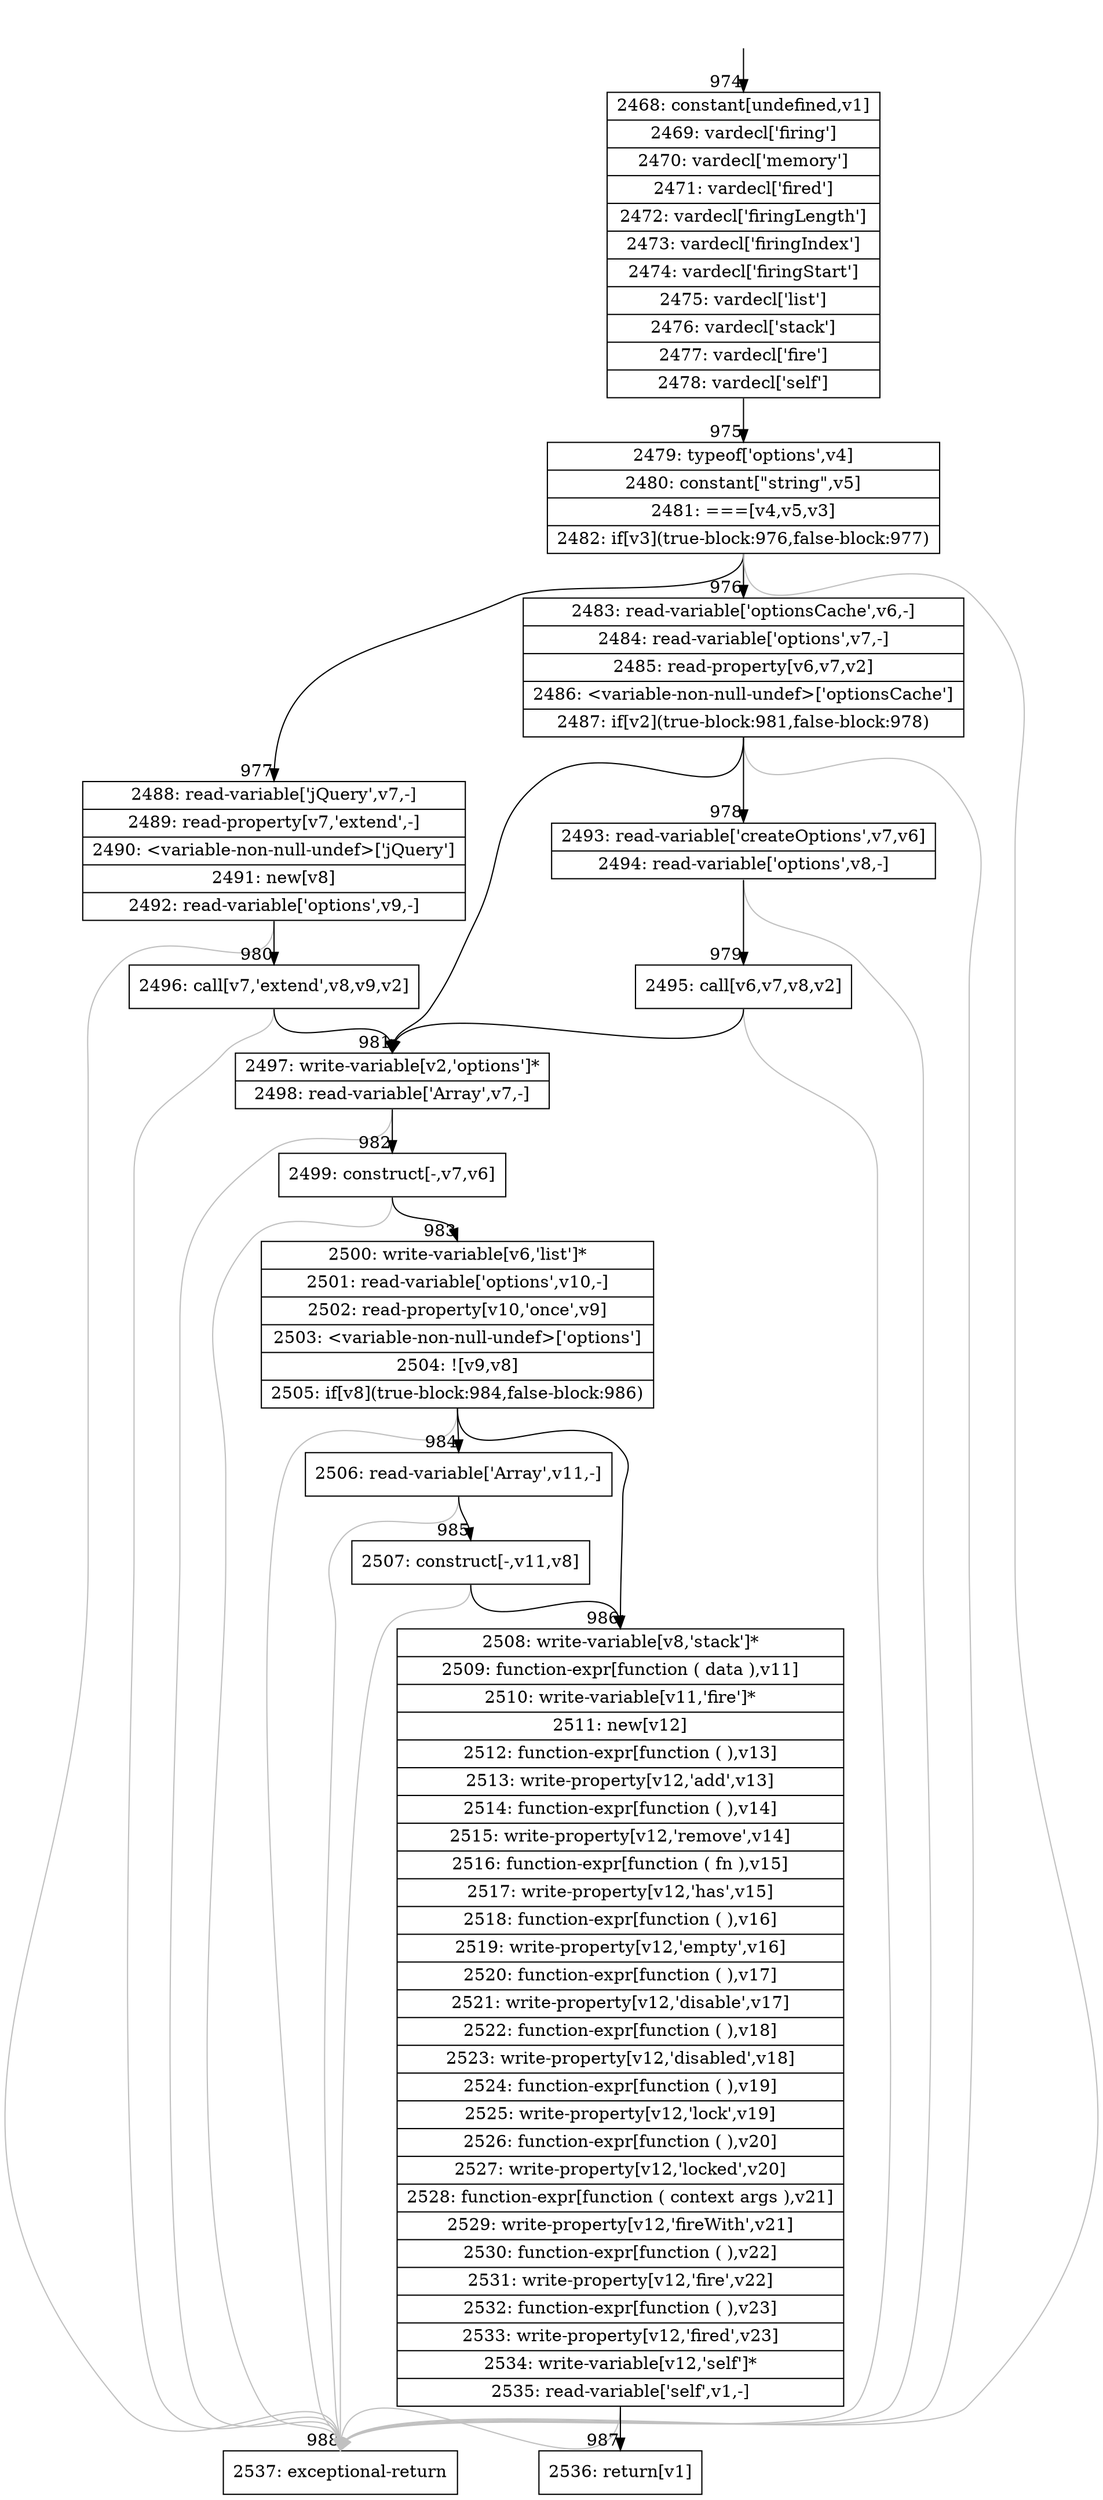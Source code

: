 digraph {
rankdir="TD"
BB_entry59[shape=none,label=""];
BB_entry59 -> BB974 [tailport=s, headport=n, headlabel="    974"]
BB974 [shape=record label="{2468: constant[undefined,v1]|2469: vardecl['firing']|2470: vardecl['memory']|2471: vardecl['fired']|2472: vardecl['firingLength']|2473: vardecl['firingIndex']|2474: vardecl['firingStart']|2475: vardecl['list']|2476: vardecl['stack']|2477: vardecl['fire']|2478: vardecl['self']}" ] 
BB974 -> BB975 [tailport=s, headport=n, headlabel="      975"]
BB975 [shape=record label="{2479: typeof['options',v4]|2480: constant[\"string\",v5]|2481: ===[v4,v5,v3]|2482: if[v3](true-block:976,false-block:977)}" ] 
BB975 -> BB976 [tailport=s, headport=n, headlabel="      976"]
BB975 -> BB977 [tailport=s, headport=n, headlabel="      977"]
BB975 -> BB988 [tailport=s, headport=n, color=gray, headlabel="      988"]
BB976 [shape=record label="{2483: read-variable['optionsCache',v6,-]|2484: read-variable['options',v7,-]|2485: read-property[v6,v7,v2]|2486: \<variable-non-null-undef\>['optionsCache']|2487: if[v2](true-block:981,false-block:978)}" ] 
BB976 -> BB981 [tailport=s, headport=n, headlabel="      981"]
BB976 -> BB978 [tailport=s, headport=n, headlabel="      978"]
BB976 -> BB988 [tailport=s, headport=n, color=gray]
BB977 [shape=record label="{2488: read-variable['jQuery',v7,-]|2489: read-property[v7,'extend',-]|2490: \<variable-non-null-undef\>['jQuery']|2491: new[v8]|2492: read-variable['options',v9,-]}" ] 
BB977 -> BB980 [tailport=s, headport=n, headlabel="      980"]
BB977 -> BB988 [tailport=s, headport=n, color=gray]
BB978 [shape=record label="{2493: read-variable['createOptions',v7,v6]|2494: read-variable['options',v8,-]}" ] 
BB978 -> BB979 [tailport=s, headport=n, headlabel="      979"]
BB978 -> BB988 [tailport=s, headport=n, color=gray]
BB979 [shape=record label="{2495: call[v6,v7,v8,v2]}" ] 
BB979 -> BB981 [tailport=s, headport=n]
BB979 -> BB988 [tailport=s, headport=n, color=gray]
BB980 [shape=record label="{2496: call[v7,'extend',v8,v9,v2]}" ] 
BB980 -> BB981 [tailport=s, headport=n]
BB980 -> BB988 [tailport=s, headport=n, color=gray]
BB981 [shape=record label="{2497: write-variable[v2,'options']*|2498: read-variable['Array',v7,-]}" ] 
BB981 -> BB982 [tailport=s, headport=n, headlabel="      982"]
BB981 -> BB988 [tailport=s, headport=n, color=gray]
BB982 [shape=record label="{2499: construct[-,v7,v6]}" ] 
BB982 -> BB983 [tailport=s, headport=n, headlabel="      983"]
BB982 -> BB988 [tailport=s, headport=n, color=gray]
BB983 [shape=record label="{2500: write-variable[v6,'list']*|2501: read-variable['options',v10,-]|2502: read-property[v10,'once',v9]|2503: \<variable-non-null-undef\>['options']|2504: ![v9,v8]|2505: if[v8](true-block:984,false-block:986)}" ] 
BB983 -> BB986 [tailport=s, headport=n, headlabel="      986"]
BB983 -> BB984 [tailport=s, headport=n, headlabel="      984"]
BB983 -> BB988 [tailport=s, headport=n, color=gray]
BB984 [shape=record label="{2506: read-variable['Array',v11,-]}" ] 
BB984 -> BB985 [tailport=s, headport=n, headlabel="      985"]
BB984 -> BB988 [tailport=s, headport=n, color=gray]
BB985 [shape=record label="{2507: construct[-,v11,v8]}" ] 
BB985 -> BB986 [tailport=s, headport=n]
BB985 -> BB988 [tailport=s, headport=n, color=gray]
BB986 [shape=record label="{2508: write-variable[v8,'stack']*|2509: function-expr[function ( data ),v11]|2510: write-variable[v11,'fire']*|2511: new[v12]|2512: function-expr[function ( ),v13]|2513: write-property[v12,'add',v13]|2514: function-expr[function ( ),v14]|2515: write-property[v12,'remove',v14]|2516: function-expr[function ( fn ),v15]|2517: write-property[v12,'has',v15]|2518: function-expr[function ( ),v16]|2519: write-property[v12,'empty',v16]|2520: function-expr[function ( ),v17]|2521: write-property[v12,'disable',v17]|2522: function-expr[function ( ),v18]|2523: write-property[v12,'disabled',v18]|2524: function-expr[function ( ),v19]|2525: write-property[v12,'lock',v19]|2526: function-expr[function ( ),v20]|2527: write-property[v12,'locked',v20]|2528: function-expr[function ( context args ),v21]|2529: write-property[v12,'fireWith',v21]|2530: function-expr[function ( ),v22]|2531: write-property[v12,'fire',v22]|2532: function-expr[function ( ),v23]|2533: write-property[v12,'fired',v23]|2534: write-variable[v12,'self']*|2535: read-variable['self',v1,-]}" ] 
BB986 -> BB987 [tailport=s, headport=n, headlabel="      987"]
BB986 -> BB988 [tailport=s, headport=n, color=gray]
BB987 [shape=record label="{2536: return[v1]}" ] 
BB988 [shape=record label="{2537: exceptional-return}" ] 
}
